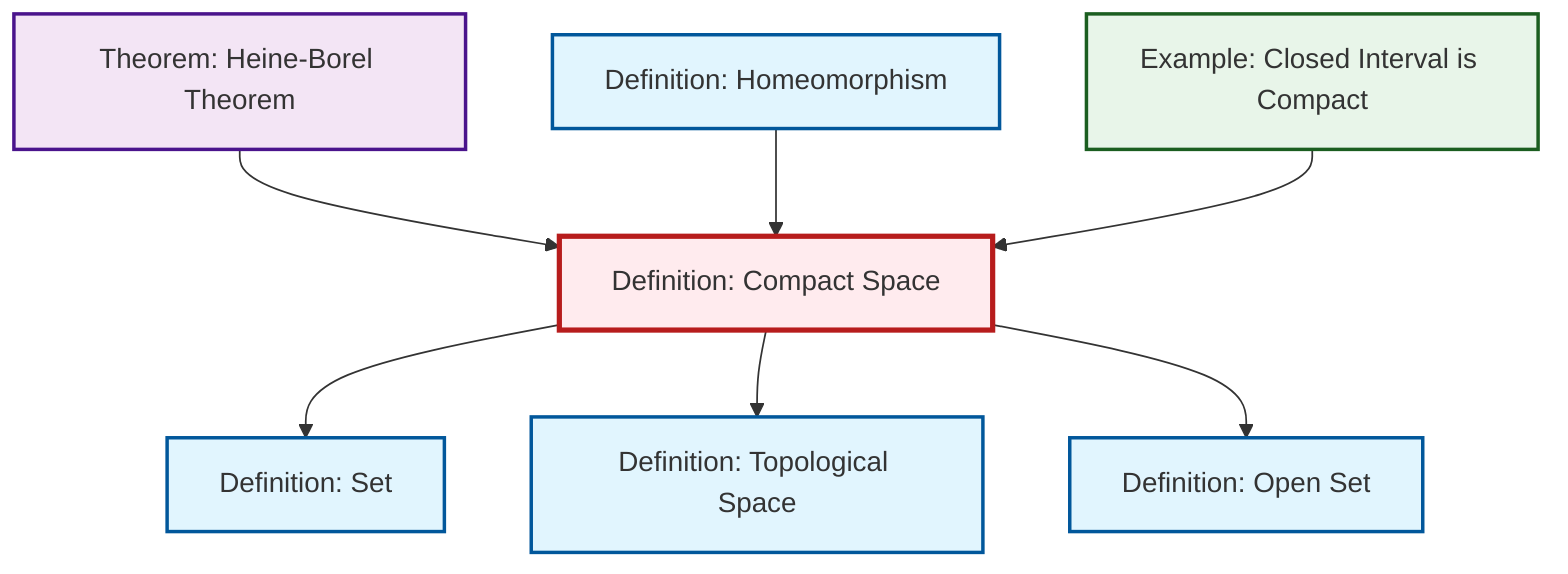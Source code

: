graph TD
    classDef definition fill:#e1f5fe,stroke:#01579b,stroke-width:2px
    classDef theorem fill:#f3e5f5,stroke:#4a148c,stroke-width:2px
    classDef axiom fill:#fff3e0,stroke:#e65100,stroke-width:2px
    classDef example fill:#e8f5e9,stroke:#1b5e20,stroke-width:2px
    classDef current fill:#ffebee,stroke:#b71c1c,stroke-width:3px
    def-compact["Definition: Compact Space"]:::definition
    def-homeomorphism["Definition: Homeomorphism"]:::definition
    ex-closed-interval-compact["Example: Closed Interval is Compact"]:::example
    def-topological-space["Definition: Topological Space"]:::definition
    def-set["Definition: Set"]:::definition
    def-open-set["Definition: Open Set"]:::definition
    thm-heine-borel["Theorem: Heine-Borel Theorem"]:::theorem
    def-compact --> def-set
    thm-heine-borel --> def-compact
    def-compact --> def-topological-space
    def-homeomorphism --> def-compact
    ex-closed-interval-compact --> def-compact
    def-compact --> def-open-set
    class def-compact current